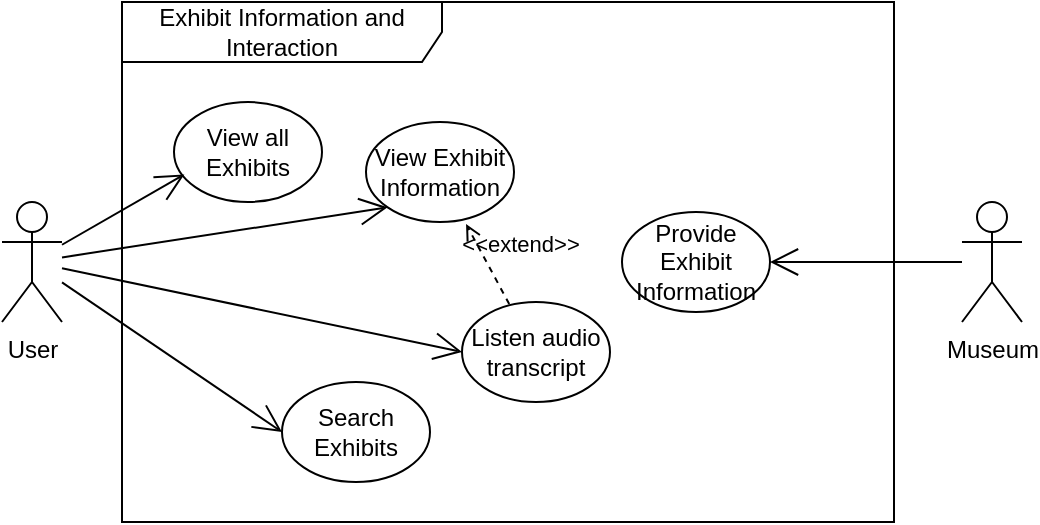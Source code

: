 <mxfile version="26.1.3">
  <diagram name="Page-1" id="ugFlNR8z2zTQlDkHk_9h">
    <mxGraphModel dx="1050" dy="557" grid="1" gridSize="10" guides="1" tooltips="1" connect="1" arrows="1" fold="1" page="1" pageScale="1" pageWidth="827" pageHeight="1169" math="0" shadow="0">
      <root>
        <mxCell id="0" />
        <mxCell id="1" parent="0" />
        <mxCell id="9S_UlMoYAAx8TZQhM4NM-1" value="Exhibit Information and Interaction" style="shape=umlFrame;whiteSpace=wrap;html=1;pointerEvents=0;recursiveResize=0;container=1;collapsible=0;width=160;" parent="1" vertex="1">
          <mxGeometry x="130" y="310" width="386" height="260" as="geometry" />
        </mxCell>
        <mxCell id="9S_UlMoYAAx8TZQhM4NM-32" value="View Exhibit Information" style="ellipse;whiteSpace=wrap;html=1;" parent="9S_UlMoYAAx8TZQhM4NM-1" vertex="1">
          <mxGeometry x="122" y="60" width="74" height="50" as="geometry" />
        </mxCell>
        <mxCell id="9S_UlMoYAAx8TZQhM4NM-34" value="Listen audio transcript" style="ellipse;whiteSpace=wrap;html=1;" parent="9S_UlMoYAAx8TZQhM4NM-1" vertex="1">
          <mxGeometry x="170" y="150" width="74" height="50" as="geometry" />
        </mxCell>
        <mxCell id="9S_UlMoYAAx8TZQhM4NM-35" value="View all Exhibits" style="ellipse;whiteSpace=wrap;html=1;" parent="9S_UlMoYAAx8TZQhM4NM-1" vertex="1">
          <mxGeometry x="26" y="50" width="74" height="50" as="geometry" />
        </mxCell>
        <mxCell id="9S_UlMoYAAx8TZQhM4NM-37" value="Search Exhibits" style="ellipse;whiteSpace=wrap;html=1;" parent="9S_UlMoYAAx8TZQhM4NM-1" vertex="1">
          <mxGeometry x="80" y="190" width="74" height="50" as="geometry" />
        </mxCell>
        <mxCell id="WeGpHFScTTGY2h0t6W2n-1" value="&amp;lt;&amp;lt;extend&amp;gt;&amp;gt;" style="html=1;verticalAlign=bottom;labelBackgroundColor=none;endArrow=open;endFill=0;dashed=1;rounded=0;exitX=0.319;exitY=0.02;exitDx=0;exitDy=0;exitPerimeter=0;entryX=0.676;entryY=1.02;entryDx=0;entryDy=0;entryPerimeter=0;" parent="9S_UlMoYAAx8TZQhM4NM-1" source="9S_UlMoYAAx8TZQhM4NM-34" target="9S_UlMoYAAx8TZQhM4NM-32" edge="1">
          <mxGeometry x="-0.32" y="-16" width="160" relative="1" as="geometry">
            <mxPoint x="206" y="140" as="sourcePoint" />
            <mxPoint x="366" y="140" as="targetPoint" />
            <mxPoint x="-1" as="offset" />
          </mxGeometry>
        </mxCell>
        <mxCell id="c9b1kKpPYIAh-1ihsg3H-2" value="Provide Exhibit Information" style="ellipse;whiteSpace=wrap;html=1;" parent="9S_UlMoYAAx8TZQhM4NM-1" vertex="1">
          <mxGeometry x="250" y="105" width="74" height="50" as="geometry" />
        </mxCell>
        <mxCell id="9S_UlMoYAAx8TZQhM4NM-14" value="User" style="shape=umlActor;verticalLabelPosition=bottom;verticalAlign=top;html=1;" parent="1" vertex="1">
          <mxGeometry x="70" y="410" width="30" height="60" as="geometry" />
        </mxCell>
        <mxCell id="F3MQa0JkcNlx0FsRCvM1-1" value="" style="endArrow=open;endFill=1;endSize=12;html=1;rounded=0;entryX=0.07;entryY=0.724;entryDx=0;entryDy=0;entryPerimeter=0;" parent="1" source="9S_UlMoYAAx8TZQhM4NM-14" target="9S_UlMoYAAx8TZQhM4NM-35" edge="1">
          <mxGeometry width="160" relative="1" as="geometry">
            <mxPoint x="330" y="490" as="sourcePoint" />
            <mxPoint x="490" y="490" as="targetPoint" />
          </mxGeometry>
        </mxCell>
        <mxCell id="F3MQa0JkcNlx0FsRCvM1-2" value="" style="endArrow=open;endFill=1;endSize=12;html=1;rounded=0;entryX=0;entryY=1;entryDx=0;entryDy=0;" parent="1" source="9S_UlMoYAAx8TZQhM4NM-14" target="9S_UlMoYAAx8TZQhM4NM-32" edge="1">
          <mxGeometry width="160" relative="1" as="geometry">
            <mxPoint x="92" y="454.5" as="sourcePoint" />
            <mxPoint x="252" y="454.5" as="targetPoint" />
          </mxGeometry>
        </mxCell>
        <mxCell id="F3MQa0JkcNlx0FsRCvM1-3" value="" style="endArrow=open;endFill=1;endSize=12;html=1;rounded=0;entryX=0;entryY=0.5;entryDx=0;entryDy=0;" parent="1" source="9S_UlMoYAAx8TZQhM4NM-14" target="9S_UlMoYAAx8TZQhM4NM-37" edge="1">
          <mxGeometry width="160" relative="1" as="geometry">
            <mxPoint x="110" y="448" as="sourcePoint" />
            <mxPoint x="273" y="423" as="targetPoint" />
          </mxGeometry>
        </mxCell>
        <mxCell id="F3MQa0JkcNlx0FsRCvM1-4" value="" style="endArrow=open;endFill=1;endSize=12;html=1;rounded=0;entryX=0;entryY=0.5;entryDx=0;entryDy=0;" parent="1" source="9S_UlMoYAAx8TZQhM4NM-14" target="9S_UlMoYAAx8TZQhM4NM-34" edge="1">
          <mxGeometry width="160" relative="1" as="geometry">
            <mxPoint x="120" y="458" as="sourcePoint" />
            <mxPoint x="283" y="433" as="targetPoint" />
          </mxGeometry>
        </mxCell>
        <mxCell id="c9b1kKpPYIAh-1ihsg3H-1" value="Museum" style="shape=umlActor;verticalLabelPosition=bottom;verticalAlign=top;html=1;outlineConnect=0;" parent="1" vertex="1">
          <mxGeometry x="550" y="410" width="30" height="60" as="geometry" />
        </mxCell>
        <mxCell id="c9b1kKpPYIAh-1ihsg3H-3" value="" style="endArrow=open;endFill=1;endSize=12;html=1;rounded=0;entryX=1;entryY=0.5;entryDx=0;entryDy=0;" parent="1" source="c9b1kKpPYIAh-1ihsg3H-1" target="c9b1kKpPYIAh-1ihsg3H-2" edge="1">
          <mxGeometry width="160" relative="1" as="geometry">
            <mxPoint x="110" y="448" as="sourcePoint" />
            <mxPoint x="273" y="423" as="targetPoint" />
          </mxGeometry>
        </mxCell>
      </root>
    </mxGraphModel>
  </diagram>
</mxfile>
